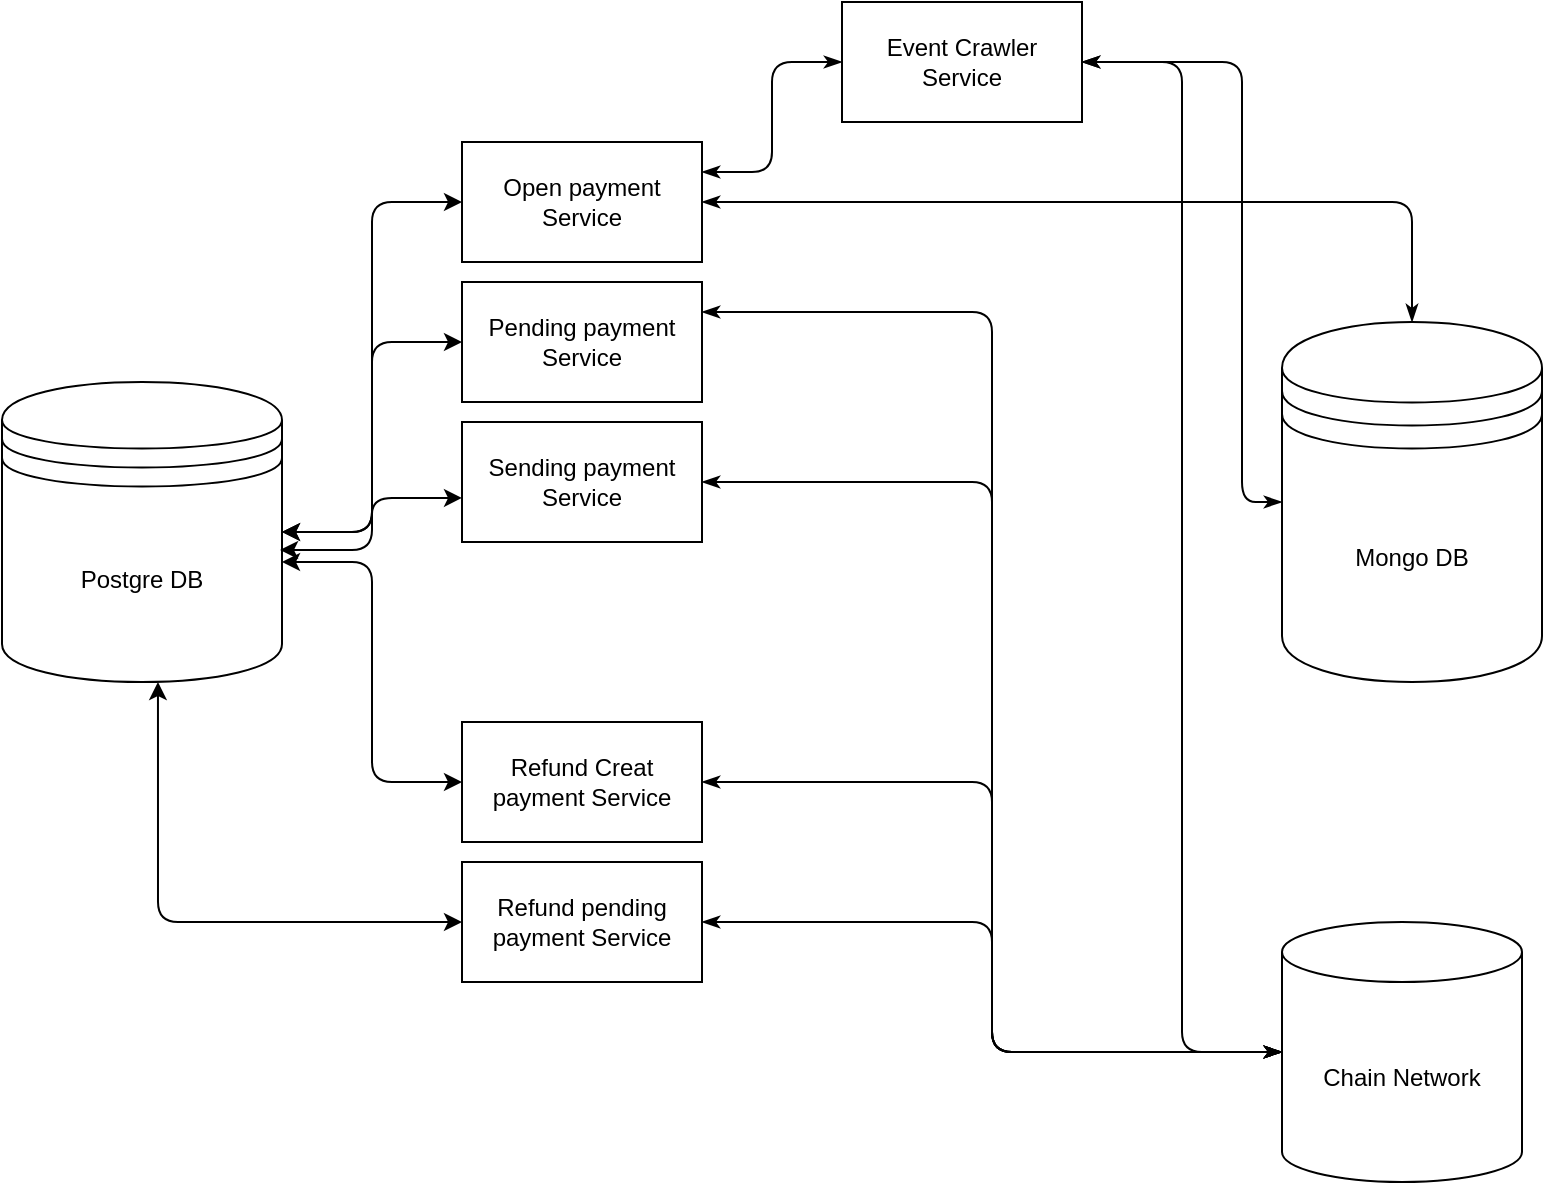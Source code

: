 <mxfile version="18.1.1" type="device" pages="7"><diagram id="TF0tcFa9qk0oS_JKXydZ" name="Bridge_HLA"><mxGraphModel dx="1178" dy="690" grid="1" gridSize="10" guides="1" tooltips="1" connect="1" arrows="1" fold="1" page="1" pageScale="1" pageWidth="827" pageHeight="1169" math="0" shadow="0"><root><mxCell id="0"/><mxCell id="1" parent="0"/><mxCell id="W9TIU-pbX-WAZsCl8Qxp-2" value="Postgre DB" style="shape=datastore;whiteSpace=wrap;html=1;" vertex="1" parent="1"><mxGeometry x="30" y="210" width="140" height="150" as="geometry"/></mxCell><mxCell id="vOGBNAIdI6ty1oXNZUwz-1" style="edgeStyle=orthogonalEdgeStyle;rounded=1;sketch=0;orthogonalLoop=1;jettySize=auto;html=1;exitX=1;exitY=0.5;exitDx=0;exitDy=0;shadow=0;startArrow=classicThin;startFill=1;endArrow=classicThin;endFill=1;" edge="1" parent="1" source="W9TIU-pbX-WAZsCl8Qxp-4" target="W9TIU-pbX-WAZsCl8Qxp-10"><mxGeometry relative="1" as="geometry"/></mxCell><mxCell id="W9TIU-pbX-WAZsCl8Qxp-4" value="Open payment Service" style="rounded=0;whiteSpace=wrap;html=1;" vertex="1" parent="1"><mxGeometry x="260" y="90" width="120" height="60" as="geometry"/></mxCell><mxCell id="W9TIU-pbX-WAZsCl8Qxp-31" style="edgeStyle=orthogonalEdgeStyle;rounded=1;sketch=0;orthogonalLoop=1;jettySize=auto;html=1;exitX=1;exitY=0.5;exitDx=0;exitDy=0;entryX=0;entryY=0.5;entryDx=0;entryDy=0;entryPerimeter=0;shadow=0;startArrow=classicThin;startFill=1;endArrow=classicThin;endFill=1;" edge="1" parent="1" source="W9TIU-pbX-WAZsCl8Qxp-5" target="W9TIU-pbX-WAZsCl8Qxp-28"><mxGeometry relative="1" as="geometry"/></mxCell><mxCell id="W9TIU-pbX-WAZsCl8Qxp-5" value="Sending payment Service" style="rounded=0;whiteSpace=wrap;html=1;" vertex="1" parent="1"><mxGeometry x="260" y="230" width="120" height="60" as="geometry"/></mxCell><mxCell id="W9TIU-pbX-WAZsCl8Qxp-30" style="edgeStyle=orthogonalEdgeStyle;rounded=1;sketch=0;orthogonalLoop=1;jettySize=auto;html=1;exitX=1;exitY=0.25;exitDx=0;exitDy=0;entryX=0;entryY=0.5;entryDx=0;entryDy=0;entryPerimeter=0;shadow=0;startArrow=classicThin;startFill=1;endArrow=classicThin;endFill=1;" edge="1" parent="1" source="W9TIU-pbX-WAZsCl8Qxp-6" target="W9TIU-pbX-WAZsCl8Qxp-28"><mxGeometry relative="1" as="geometry"/></mxCell><mxCell id="W9TIU-pbX-WAZsCl8Qxp-6" value="Pending payment Service" style="rounded=0;whiteSpace=wrap;html=1;" vertex="1" parent="1"><mxGeometry x="260" y="160" width="120" height="60" as="geometry"/></mxCell><mxCell id="W9TIU-pbX-WAZsCl8Qxp-33" style="edgeStyle=orthogonalEdgeStyle;rounded=1;sketch=0;orthogonalLoop=1;jettySize=auto;html=1;exitX=1;exitY=0.5;exitDx=0;exitDy=0;entryX=0;entryY=0.5;entryDx=0;entryDy=0;entryPerimeter=0;shadow=0;startArrow=classicThin;startFill=1;endArrow=classicThin;endFill=1;" edge="1" parent="1" source="W9TIU-pbX-WAZsCl8Qxp-7" target="W9TIU-pbX-WAZsCl8Qxp-28"><mxGeometry relative="1" as="geometry"/></mxCell><mxCell id="W9TIU-pbX-WAZsCl8Qxp-7" value="Refund Creat payment Service" style="rounded=0;whiteSpace=wrap;html=1;" vertex="1" parent="1"><mxGeometry x="260" y="380" width="120" height="60" as="geometry"/></mxCell><mxCell id="W9TIU-pbX-WAZsCl8Qxp-34" style="edgeStyle=orthogonalEdgeStyle;rounded=1;sketch=0;orthogonalLoop=1;jettySize=auto;html=1;exitX=1;exitY=0.5;exitDx=0;exitDy=0;entryX=0;entryY=0.5;entryDx=0;entryDy=0;entryPerimeter=0;shadow=0;startArrow=classicThin;startFill=1;endArrow=classicThin;endFill=1;" edge="1" parent="1" source="W9TIU-pbX-WAZsCl8Qxp-8" target="W9TIU-pbX-WAZsCl8Qxp-28"><mxGeometry relative="1" as="geometry"/></mxCell><mxCell id="W9TIU-pbX-WAZsCl8Qxp-8" value="Refund pending payment Service" style="rounded=0;whiteSpace=wrap;html=1;" vertex="1" parent="1"><mxGeometry x="260" y="450" width="120" height="60" as="geometry"/></mxCell><mxCell id="W9TIU-pbX-WAZsCl8Qxp-29" style="edgeStyle=orthogonalEdgeStyle;rounded=1;orthogonalLoop=1;jettySize=auto;html=1;exitX=0;exitY=0.5;exitDx=0;exitDy=0;entryX=1;entryY=0.25;entryDx=0;entryDy=0;endArrow=classicThin;endFill=1;shadow=0;sketch=0;startArrow=classicThin;startFill=1;" edge="1" parent="1" source="W9TIU-pbX-WAZsCl8Qxp-9" target="W9TIU-pbX-WAZsCl8Qxp-4"><mxGeometry relative="1" as="geometry"/></mxCell><mxCell id="W9TIU-pbX-WAZsCl8Qxp-35" style="edgeStyle=orthogonalEdgeStyle;rounded=1;sketch=0;orthogonalLoop=1;jettySize=auto;html=1;entryX=0;entryY=0.5;entryDx=0;entryDy=0;entryPerimeter=0;shadow=0;startArrow=classicThin;startFill=1;endArrow=classicThin;endFill=1;" edge="1" parent="1" source="W9TIU-pbX-WAZsCl8Qxp-9" target="W9TIU-pbX-WAZsCl8Qxp-28"><mxGeometry relative="1" as="geometry"/></mxCell><mxCell id="W9TIU-pbX-WAZsCl8Qxp-9" value="Event Crawler Service" style="rounded=0;whiteSpace=wrap;html=1;" vertex="1" parent="1"><mxGeometry x="450" y="20" width="120" height="60" as="geometry"/></mxCell><mxCell id="W9TIU-pbX-WAZsCl8Qxp-32" style="edgeStyle=orthogonalEdgeStyle;rounded=1;sketch=0;orthogonalLoop=1;jettySize=auto;html=1;entryX=1;entryY=0.5;entryDx=0;entryDy=0;shadow=0;startArrow=classicThin;startFill=1;endArrow=classicThin;endFill=1;" edge="1" parent="1" source="W9TIU-pbX-WAZsCl8Qxp-10" target="W9TIU-pbX-WAZsCl8Qxp-9"><mxGeometry relative="1" as="geometry"><Array as="points"><mxPoint x="650" y="270"/><mxPoint x="650" y="50"/></Array></mxGeometry></mxCell><mxCell id="W9TIU-pbX-WAZsCl8Qxp-10" value="Mongo DB" style="shape=datastore;whiteSpace=wrap;html=1;" vertex="1" parent="1"><mxGeometry x="670" y="180" width="130" height="180" as="geometry"/></mxCell><mxCell id="W9TIU-pbX-WAZsCl8Qxp-20" value="" style="endArrow=classic;startArrow=classic;html=1;rounded=1;entryX=0;entryY=0.5;entryDx=0;entryDy=0;exitX=0.557;exitY=1;exitDx=0;exitDy=0;exitPerimeter=0;edgeStyle=orthogonalEdgeStyle;" edge="1" parent="1" source="W9TIU-pbX-WAZsCl8Qxp-2" target="W9TIU-pbX-WAZsCl8Qxp-8"><mxGeometry width="50" height="50" relative="1" as="geometry"><mxPoint x="130" y="460" as="sourcePoint"/><mxPoint x="180" y="410" as="targetPoint"/></mxGeometry></mxCell><mxCell id="W9TIU-pbX-WAZsCl8Qxp-21" value="" style="endArrow=classic;startArrow=classic;html=1;rounded=1;entryX=0;entryY=0.5;entryDx=0;entryDy=0;edgeStyle=orthogonalEdgeStyle;" edge="1" parent="1" source="W9TIU-pbX-WAZsCl8Qxp-2" target="W9TIU-pbX-WAZsCl8Qxp-7"><mxGeometry width="50" height="50" relative="1" as="geometry"><mxPoint x="-10.0" y="460" as="sourcePoint"/><mxPoint x="142.02" y="540" as="targetPoint"/><Array as="points"><mxPoint x="215" y="300"/><mxPoint x="215" y="410"/></Array></mxGeometry></mxCell><mxCell id="W9TIU-pbX-WAZsCl8Qxp-22" value="" style="endArrow=classic;startArrow=classic;html=1;rounded=1;entryX=0;entryY=0.633;entryDx=0;entryDy=0;edgeStyle=orthogonalEdgeStyle;entryPerimeter=0;exitX=0.993;exitY=0.56;exitDx=0;exitDy=0;exitPerimeter=0;" edge="1" parent="1" source="W9TIU-pbX-WAZsCl8Qxp-2" target="W9TIU-pbX-WAZsCl8Qxp-5"><mxGeometry width="50" height="50" relative="1" as="geometry"><mxPoint x="180" y="295" as="sourcePoint"/><mxPoint x="270" y="380" as="targetPoint"/></mxGeometry></mxCell><mxCell id="W9TIU-pbX-WAZsCl8Qxp-23" value="" style="endArrow=classic;startArrow=classic;html=1;rounded=1;entryX=0;entryY=0.5;entryDx=0;entryDy=0;edgeStyle=orthogonalEdgeStyle;exitX=1;exitY=0.5;exitDx=0;exitDy=0;startFill=1;" edge="1" parent="1" source="W9TIU-pbX-WAZsCl8Qxp-2" target="W9TIU-pbX-WAZsCl8Qxp-6"><mxGeometry width="50" height="50" relative="1" as="geometry"><mxPoint x="179.02" y="304" as="sourcePoint"/><mxPoint x="270" y="277.98" as="targetPoint"/></mxGeometry></mxCell><mxCell id="W9TIU-pbX-WAZsCl8Qxp-24" value="" style="endArrow=classic;startArrow=classic;html=1;rounded=1;entryX=0;entryY=0.5;entryDx=0;entryDy=0;edgeStyle=orthogonalEdgeStyle;exitX=1;exitY=0.5;exitDx=0;exitDy=0;" edge="1" parent="1" source="W9TIU-pbX-WAZsCl8Qxp-2" target="W9TIU-pbX-WAZsCl8Qxp-4"><mxGeometry width="50" height="50" relative="1" as="geometry"><mxPoint x="180" y="295" as="sourcePoint"/><mxPoint x="270" y="200" as="targetPoint"/></mxGeometry></mxCell><mxCell id="W9TIU-pbX-WAZsCl8Qxp-28" value="Chain Network" style="shape=cylinder3;whiteSpace=wrap;html=1;boundedLbl=1;backgroundOutline=1;size=15;" vertex="1" parent="1"><mxGeometry x="670" y="480" width="120" height="130" as="geometry"/></mxCell></root></mxGraphModel></diagram><diagram id="TyLCGRlnemtjHLc1ENYK" name="bridg_hla_sequence_diagram_open_service"><mxGraphModel dx="1694" dy="991" grid="1" gridSize="10" guides="1" tooltips="1" connect="1" arrows="1" fold="1" page="1" pageScale="1" pageWidth="827" pageHeight="1169" math="0" shadow="0"><root><mxCell id="0"/><mxCell id="1" parent="0"/><mxCell id="sfjdwV3sSFVF3YiT30wl-1" value="open seivce" style="shape=umlLifeline;perimeter=lifelinePerimeter;container=1;collapsible=0;recursiveResize=0;rounded=0;shadow=0;strokeWidth=1;" vertex="1" parent="1"><mxGeometry x="220" y="80" width="100" height="760" as="geometry"/></mxCell><mxCell id="sfjdwV3sSFVF3YiT30wl-2" value="" style="points=[];perimeter=orthogonalPerimeter;rounded=0;shadow=0;strokeWidth=1;" vertex="1" parent="sfjdwV3sSFVF3YiT30wl-1"><mxGeometry x="45" y="70" width="10" height="60" as="geometry"/></mxCell><mxCell id="sfjdwV3sSFVF3YiT30wl-8" value="Create open_payment in db" style="verticalAlign=bottom;endArrow=block;shadow=0;strokeWidth=1;" edge="1" parent="sfjdwV3sSFVF3YiT30wl-1" target="sfjdwV3sSFVF3YiT30wl-15"><mxGeometry x="-0.352" relative="1" as="geometry"><mxPoint x="55" y="90.0" as="sourcePoint"/><mxPoint x="130" y="101" as="targetPoint"/><mxPoint as="offset"/></mxGeometry></mxCell><mxCell id="sfjdwV3sSFVF3YiT30wl-24" value="" style="points=[];perimeter=orthogonalPerimeter;rounded=0;shadow=0;strokeWidth=1;" vertex="1" parent="sfjdwV3sSFVF3YiT30wl-1"><mxGeometry x="45" y="160" width="10" height="470" as="geometry"/></mxCell><mxCell id="sfjdwV3sSFVF3YiT30wl-31" value="" style="html=1;points=[];perimeter=orthogonalPerimeter;" vertex="1" parent="sfjdwV3sSFVF3YiT30wl-1"><mxGeometry x="45" y="260" width="10" height="40" as="geometry"/></mxCell><mxCell id="sfjdwV3sSFVF3YiT30wl-32" value="Trying build and calcilate transaction" style="edgeStyle=orthogonalEdgeStyle;html=1;align=left;spacingLeft=2;endArrow=block;rounded=0;entryX=1;entryY=0;shadow=0;sketch=0;" edge="1" target="sfjdwV3sSFVF3YiT30wl-31" parent="sfjdwV3sSFVF3YiT30wl-1"><mxGeometry relative="1" as="geometry"><mxPoint x="50" y="230" as="sourcePoint"/><Array as="points"><mxPoint x="80" y="230"/></Array></mxGeometry></mxCell><mxCell id="sfjdwV3sSFVF3YiT30wl-5" value="Chain network" style="shape=umlLifeline;perimeter=lifelinePerimeter;container=1;collapsible=0;recursiveResize=0;rounded=0;shadow=0;strokeWidth=1;" vertex="1" parent="1"><mxGeometry x="470" y="80" width="100" height="760" as="geometry"/></mxCell><mxCell id="sfjdwV3sSFVF3YiT30wl-6" value="" style="points=[];perimeter=orthogonalPerimeter;rounded=0;shadow=0;strokeWidth=1;" vertex="1" parent="sfjdwV3sSFVF3YiT30wl-5"><mxGeometry x="45" y="310" width="10" height="30" as="geometry"/></mxCell><mxCell id="sfjdwV3sSFVF3YiT30wl-43" value="" style="points=[];perimeter=orthogonalPerimeter;rounded=0;shadow=0;strokeWidth=1;" vertex="1" parent="sfjdwV3sSFVF3YiT30wl-5"><mxGeometry x="45" y="450" width="10" height="50" as="geometry"/></mxCell><mxCell id="sfjdwV3sSFVF3YiT30wl-50" style="edgeStyle=orthogonalEdgeStyle;rounded=0;sketch=0;orthogonalLoop=1;jettySize=auto;html=1;shadow=0;startArrow=none;startFill=0;endArrow=classicThin;endFill=1;" edge="1" parent="sfjdwV3sSFVF3YiT30wl-5" target="sfjdwV3sSFVF3YiT30wl-15"><mxGeometry relative="1" as="geometry"><mxPoint x="-195" y="594" as="sourcePoint"/><mxPoint x="214.31" y="602.068" as="targetPoint"/><Array as="points"><mxPoint x="-195" y="602"/></Array></mxGeometry></mxCell><mxCell id="sfjdwV3sSFVF3YiT30wl-52" value="&lt;div&gt;Update transaction status&lt;/div&gt;" style="edgeLabel;html=1;align=center;verticalAlign=middle;resizable=0;points=[];" vertex="1" connectable="0" parent="sfjdwV3sSFVF3YiT30wl-50"><mxGeometry x="-0.032" y="1" relative="1" as="geometry"><mxPoint x="-9" y="-8" as="offset"/></mxGeometry></mxCell><mxCell id="sfjdwV3sSFVF3YiT30wl-11" value="mongo db" style="shape=umlLifeline;perimeter=lifelinePerimeter;container=1;collapsible=0;recursiveResize=0;rounded=0;shadow=0;strokeWidth=1;" vertex="1" parent="1"><mxGeometry x="720" y="79" width="100" height="761" as="geometry"/></mxCell><mxCell id="sfjdwV3sSFVF3YiT30wl-12" value="" style="points=[];perimeter=orthogonalPerimeter;rounded=0;shadow=0;strokeWidth=1;" vertex="1" parent="sfjdwV3sSFVF3YiT30wl-11"><mxGeometry x="45" y="250" width="10" height="60" as="geometry"/></mxCell><mxCell id="sfjdwV3sSFVF3YiT30wl-15" value="postge DB" style="shape=umlLifeline;perimeter=lifelinePerimeter;container=1;collapsible=0;recursiveResize=0;rounded=0;shadow=0;strokeWidth=1;" vertex="1" parent="1"><mxGeometry x="602" y="80" width="100" height="760" as="geometry"/></mxCell><mxCell id="sfjdwV3sSFVF3YiT30wl-16" value="" style="points=[];perimeter=orthogonalPerimeter;rounded=0;shadow=0;strokeWidth=1;" vertex="1" parent="sfjdwV3sSFVF3YiT30wl-15"><mxGeometry x="45" y="80" width="10" height="30" as="geometry"/></mxCell><mxCell id="sfjdwV3sSFVF3YiT30wl-28" value="" style="points=[];perimeter=orthogonalPerimeter;rounded=0;shadow=0;strokeWidth=1;" vertex="1" parent="sfjdwV3sSFVF3YiT30wl-15"><mxGeometry x="45" y="171" width="10" height="44" as="geometry"/></mxCell><mxCell id="sfjdwV3sSFVF3YiT30wl-36" value="" style="points=[];perimeter=orthogonalPerimeter;rounded=0;shadow=0;strokeWidth=1;" vertex="1" parent="sfjdwV3sSFVF3YiT30wl-15"><mxGeometry x="45" y="358" width="10" height="44" as="geometry"/></mxCell><mxCell id="sfjdwV3sSFVF3YiT30wl-49" value="" style="points=[];perimeter=orthogonalPerimeter;rounded=0;shadow=0;strokeWidth=1;" vertex="1" parent="sfjdwV3sSFVF3YiT30wl-15"><mxGeometry x="45" y="583" width="10" height="44" as="geometry"/></mxCell><mxCell id="sfjdwV3sSFVF3YiT30wl-17" value="frontend" style="shape=umlLifeline;perimeter=lifelinePerimeter;container=1;collapsible=0;recursiveResize=0;rounded=0;shadow=0;strokeWidth=1;" vertex="1" parent="1"><mxGeometry x="40" y="79" width="100" height="761" as="geometry"/></mxCell><mxCell id="sfjdwV3sSFVF3YiT30wl-18" value="" style="points=[];perimeter=orthogonalPerimeter;rounded=0;shadow=0;strokeWidth=1;" vertex="1" parent="sfjdwV3sSFVF3YiT30wl-17"><mxGeometry x="45" y="70" width="10" height="90" as="geometry"/></mxCell><mxCell id="sfjdwV3sSFVF3YiT30wl-19" value="dispatch" style="verticalAlign=bottom;startArrow=oval;endArrow=block;startSize=8;shadow=0;strokeWidth=1;" edge="1" parent="sfjdwV3sSFVF3YiT30wl-17" target="sfjdwV3sSFVF3YiT30wl-18"><mxGeometry relative="1" as="geometry"><mxPoint x="-15" y="70" as="sourcePoint"/></mxGeometry></mxCell><mxCell id="sfjdwV3sSFVF3YiT30wl-21" style="edgeStyle=orthogonalEdgeStyle;rounded=0;sketch=0;orthogonalLoop=1;jettySize=auto;html=1;shadow=0;startArrow=none;startFill=0;endArrow=classicThin;endFill=1;" edge="1" parent="1" source="sfjdwV3sSFVF3YiT30wl-18" target="sfjdwV3sSFVF3YiT30wl-1"><mxGeometry relative="1" as="geometry"><Array as="points"><mxPoint x="200" y="160"/><mxPoint x="200" y="160"/></Array></mxGeometry></mxCell><mxCell id="sfjdwV3sSFVF3YiT30wl-22" value="payment request" style="edgeLabel;html=1;align=center;verticalAlign=middle;resizable=0;points=[];" vertex="1" connectable="0" parent="sfjdwV3sSFVF3YiT30wl-21"><mxGeometry x="-0.112" y="-2" relative="1" as="geometry"><mxPoint y="-12" as="offset"/></mxGeometry></mxCell><mxCell id="sfjdwV3sSFVF3YiT30wl-23" value="return salt" style="verticalAlign=bottom;endArrow=open;dashed=1;endSize=8;shadow=0;strokeWidth=1;entryX=0.931;entryY=0.264;entryDx=0;entryDy=0;entryPerimeter=0;exitX=-0.223;exitY=0.949;exitDx=0;exitDy=0;exitPerimeter=0;" edge="1" parent="1" source="sfjdwV3sSFVF3YiT30wl-2"><mxGeometry relative="1" as="geometry"><mxPoint x="94.31" y="207.16" as="targetPoint"/><mxPoint x="310" y="207" as="sourcePoint"/></mxGeometry></mxCell><mxCell id="sfjdwV3sSFVF3YiT30wl-25" style="edgeStyle=orthogonalEdgeStyle;rounded=0;sketch=0;orthogonalLoop=1;jettySize=auto;html=1;shadow=0;startArrow=none;startFill=0;endArrow=classicThin;endFill=1;" edge="1" parent="1" source="sfjdwV3sSFVF3YiT30wl-24" target="sfjdwV3sSFVF3YiT30wl-15"><mxGeometry relative="1" as="geometry"><Array as="points"><mxPoint x="360" y="259"/><mxPoint x="360" y="259"/></Array></mxGeometry></mxCell><mxCell id="sfjdwV3sSFVF3YiT30wl-26" value="Get open payments" style="edgeLabel;html=1;align=center;verticalAlign=middle;resizable=0;points=[];" vertex="1" connectable="0" parent="sfjdwV3sSFVF3YiT30wl-25"><mxGeometry x="-0.414" y="3" relative="1" as="geometry"><mxPoint y="-7" as="offset"/></mxGeometry></mxCell><mxCell id="sfjdwV3sSFVF3YiT30wl-27" value="return open payments" style="verticalAlign=bottom;endArrow=open;dashed=1;endSize=8;shadow=0;strokeWidth=1;" edge="1" parent="1" source="sfjdwV3sSFVF3YiT30wl-15" target="sfjdwV3sSFVF3YiT30wl-1"><mxGeometry x="0.517" relative="1" as="geometry"><mxPoint x="350.0" y="290.22" as="targetPoint"/><mxPoint x="518.46" y="290.0" as="sourcePoint"/><Array as="points"><mxPoint x="460" y="290"/></Array><mxPoint as="offset"/></mxGeometry></mxCell><mxCell id="sfjdwV3sSFVF3YiT30wl-34" style="edgeStyle=orthogonalEdgeStyle;rounded=0;sketch=0;orthogonalLoop=1;jettySize=auto;html=1;shadow=0;startArrow=none;startFill=0;endArrow=classicThin;endFill=1;" edge="1" parent="1"><mxGeometry relative="1" as="geometry"><mxPoint x="275" y="407" as="sourcePoint"/><mxPoint x="515" y="407" as="targetPoint"/><Array as="points"><mxPoint x="460" y="407"/><mxPoint x="460" y="407"/></Array></mxGeometry></mxCell><mxCell id="sfjdwV3sSFVF3YiT30wl-35" value="Send trasaction" style="edgeLabel;html=1;align=center;verticalAlign=middle;resizable=0;points=[];" vertex="1" connectable="0" parent="sfjdwV3sSFVF3YiT30wl-34"><mxGeometry x="-0.089" y="-1" relative="1" as="geometry"><mxPoint x="9" y="-13" as="offset"/></mxGeometry></mxCell><mxCell id="sfjdwV3sSFVF3YiT30wl-40" style="edgeStyle=orthogonalEdgeStyle;rounded=0;sketch=0;orthogonalLoop=1;jettySize=auto;html=1;shadow=0;startArrow=none;startFill=0;endArrow=classicThin;endFill=1;" edge="1" parent="1" target="sfjdwV3sSFVF3YiT30wl-15"><mxGeometry relative="1" as="geometry"><mxPoint x="275" y="449" as="sourcePoint"/><mxPoint x="684.31" y="457.068" as="targetPoint"/><Array as="points"><mxPoint x="275" y="457"/></Array></mxGeometry></mxCell><mxCell id="sfjdwV3sSFVF3YiT30wl-41" value="Store transaction hash" style="edgeLabel;html=1;align=center;verticalAlign=middle;resizable=0;points=[];" vertex="1" connectable="0" parent="sfjdwV3sSFVF3YiT30wl-40"><mxGeometry x="-0.718" y="1" relative="1" as="geometry"><mxPoint x="68" y="-7" as="offset"/></mxGeometry></mxCell><mxCell id="sfjdwV3sSFVF3YiT30wl-42" value="Update transaction status to pending" style="edgeLabel;html=1;align=center;verticalAlign=middle;resizable=0;points=[];" vertex="1" connectable="0" parent="sfjdwV3sSFVF3YiT30wl-40"><mxGeometry x="-0.032" y="1" relative="1" as="geometry"><mxPoint x="91" y="-8" as="offset"/></mxGeometry></mxCell><mxCell id="sfjdwV3sSFVF3YiT30wl-44" style="edgeStyle=orthogonalEdgeStyle;rounded=0;sketch=0;orthogonalLoop=1;jettySize=auto;html=1;shadow=0;startArrow=none;startFill=0;endArrow=classicThin;endFill=1;exitX=1.2;exitY=0.649;exitDx=0;exitDy=0;exitPerimeter=0;" edge="1" parent="1" source="sfjdwV3sSFVF3YiT30wl-24"><mxGeometry relative="1" as="geometry"><mxPoint x="300" y="540" as="sourcePoint"/><mxPoint x="516" y="540.0" as="targetPoint"/><Array as="points"><mxPoint x="275" y="545"/><mxPoint x="275" y="540"/></Array></mxGeometry></mxCell><mxCell id="sfjdwV3sSFVF3YiT30wl-45" value="Get transaction status" style="edgeLabel;html=1;align=center;verticalAlign=middle;resizable=0;points=[];" vertex="1" connectable="0" parent="sfjdwV3sSFVF3YiT30wl-44"><mxGeometry x="-0.089" y="-1" relative="1" as="geometry"><mxPoint x="9" y="-13" as="offset"/></mxGeometry></mxCell><mxCell id="sfjdwV3sSFVF3YiT30wl-46" value="return transaction status" style="verticalAlign=bottom;endArrow=open;dashed=1;endSize=8;shadow=0;strokeWidth=1;" edge="1" parent="1" source="sfjdwV3sSFVF3YiT30wl-43" target="sfjdwV3sSFVF3YiT30wl-24"><mxGeometry x="-0.042" relative="1" as="geometry"><mxPoint x="290.001" y="610" as="targetPoint"/><mxPoint x="709.77" y="610" as="sourcePoint"/><Array as="points"><mxPoint x="460" y="570"/></Array><mxPoint as="offset"/></mxGeometry></mxCell><mxCell id="sfjdwV3sSFVF3YiT30wl-47" style="edgeStyle=orthogonalEdgeStyle;rounded=0;sketch=0;orthogonalLoop=1;jettySize=auto;html=1;shadow=0;startArrow=classic;startFill=1;endArrow=classicThin;endFill=1;" edge="1" parent="1" source="sfjdwV3sSFVF3YiT30wl-31" target="sfjdwV3sSFVF3YiT30wl-11"><mxGeometry relative="1" as="geometry"><Array as="points"><mxPoint x="650" y="360"/><mxPoint x="650" y="360"/></Array></mxGeometry></mxCell><mxCell id="sfjdwV3sSFVF3YiT30wl-48" value="Check payment event" style="edgeLabel;html=1;align=center;verticalAlign=middle;resizable=0;points=[];" vertex="1" connectable="0" parent="sfjdwV3sSFVF3YiT30wl-47"><mxGeometry x="-0.668" y="3" relative="1" as="geometry"><mxPoint x="90" y="-7" as="offset"/></mxGeometry></mxCell><mxCell id="o1IbTxJCkV99p-TuyC-n-1" value="open service" style="text;html=1;align=center;verticalAlign=middle;resizable=0;points=[];autosize=1;strokeColor=none;fillColor=none;strokeWidth=8;fontSize=23;" vertex="1" parent="1"><mxGeometry x="305" y="15" width="150" height="30" as="geometry"/></mxCell></root></mxGraphModel></diagram><diagram id="Lv8QjDmNuM4gqqvN0Lsn" name="bridg_hla_sequence_diagram_pending_service"><mxGraphModel dx="1936" dy="1133" grid="1" gridSize="10" guides="1" tooltips="1" connect="1" arrows="1" fold="1" page="1" pageScale="1" pageWidth="827" pageHeight="1169" math="0" shadow="0"><root><mxCell id="0"/><mxCell id="1" parent="0"/><mxCell id="rImScGy-WIkIETs4okoB-1" value="pending service" style="shape=umlLifeline;perimeter=lifelinePerimeter;container=1;collapsible=0;recursiveResize=0;rounded=0;shadow=0;strokeWidth=1;" vertex="1" parent="1"><mxGeometry x="114" y="61" width="100" height="760" as="geometry"/></mxCell><mxCell id="rImScGy-WIkIETs4okoB-4" value="" style="points=[];perimeter=orthogonalPerimeter;rounded=0;shadow=0;strokeWidth=1;" vertex="1" parent="rImScGy-WIkIETs4okoB-1"><mxGeometry x="45" y="160" width="10" height="470" as="geometry"/></mxCell><mxCell id="rImScGy-WIkIETs4okoB-5" value="" style="html=1;points=[];perimeter=orthogonalPerimeter;" vertex="1" parent="rImScGy-WIkIETs4okoB-1"><mxGeometry x="45" y="260" width="10" height="40" as="geometry"/></mxCell><mxCell id="rImScGy-WIkIETs4okoB-6" value="Checking transaction or build trasnaction" style="edgeStyle=orthogonalEdgeStyle;html=1;align=left;spacingLeft=2;endArrow=block;rounded=0;entryX=1;entryY=0;shadow=0;sketch=0;" edge="1" parent="rImScGy-WIkIETs4okoB-1" target="rImScGy-WIkIETs4okoB-5"><mxGeometry relative="1" as="geometry"><mxPoint x="50" y="230" as="sourcePoint"/><Array as="points"><mxPoint x="80" y="230"/></Array></mxGeometry></mxCell><mxCell id="rImScGy-WIkIETs4okoB-7" value="Chain network" style="shape=umlLifeline;perimeter=lifelinePerimeter;container=1;collapsible=0;recursiveResize=0;rounded=0;shadow=0;strokeWidth=1;" vertex="1" parent="1"><mxGeometry x="364" y="61" width="100" height="760" as="geometry"/></mxCell><mxCell id="rImScGy-WIkIETs4okoB-8" value="" style="points=[];perimeter=orthogonalPerimeter;rounded=0;shadow=0;strokeWidth=1;" vertex="1" parent="rImScGy-WIkIETs4okoB-7"><mxGeometry x="45" y="310" width="10" height="30" as="geometry"/></mxCell><mxCell id="rImScGy-WIkIETs4okoB-9" value="" style="points=[];perimeter=orthogonalPerimeter;rounded=0;shadow=0;strokeWidth=1;" vertex="1" parent="rImScGy-WIkIETs4okoB-7"><mxGeometry x="45" y="450" width="10" height="50" as="geometry"/></mxCell><mxCell id="rImScGy-WIkIETs4okoB-10" style="edgeStyle=orthogonalEdgeStyle;rounded=0;sketch=0;orthogonalLoop=1;jettySize=auto;html=1;shadow=0;startArrow=none;startFill=0;endArrow=classicThin;endFill=1;" edge="1" parent="rImScGy-WIkIETs4okoB-7" target="rImScGy-WIkIETs4okoB-14"><mxGeometry relative="1" as="geometry"><mxPoint x="-195" y="594" as="sourcePoint"/><mxPoint x="214.31" y="602.068" as="targetPoint"/><Array as="points"><mxPoint x="-195" y="602"/></Array></mxGeometry></mxCell><mxCell id="rImScGy-WIkIETs4okoB-11" value="&lt;div&gt;Update transaction status&lt;/div&gt;" style="edgeLabel;html=1;align=center;verticalAlign=middle;resizable=0;points=[];" vertex="1" connectable="0" parent="rImScGy-WIkIETs4okoB-10"><mxGeometry x="-0.032" y="1" relative="1" as="geometry"><mxPoint x="-9" y="-8" as="offset"/></mxGeometry></mxCell><mxCell id="rImScGy-WIkIETs4okoB-14" value="postge DB" style="shape=umlLifeline;perimeter=lifelinePerimeter;container=1;collapsible=0;recursiveResize=0;rounded=0;shadow=0;strokeWidth=1;" vertex="1" parent="1"><mxGeometry x="496" y="60" width="100" height="761" as="geometry"/></mxCell><mxCell id="rImScGy-WIkIETs4okoB-16" value="" style="points=[];perimeter=orthogonalPerimeter;rounded=0;shadow=0;strokeWidth=1;" vertex="1" parent="rImScGy-WIkIETs4okoB-14"><mxGeometry x="45" y="171" width="10" height="44" as="geometry"/></mxCell><mxCell id="rImScGy-WIkIETs4okoB-17" value="" style="points=[];perimeter=orthogonalPerimeter;rounded=0;shadow=0;strokeWidth=1;" vertex="1" parent="rImScGy-WIkIETs4okoB-14"><mxGeometry x="45" y="358" width="10" height="44" as="geometry"/></mxCell><mxCell id="rImScGy-WIkIETs4okoB-18" value="" style="points=[];perimeter=orthogonalPerimeter;rounded=0;shadow=0;strokeWidth=1;" vertex="1" parent="rImScGy-WIkIETs4okoB-14"><mxGeometry x="45" y="583" width="10" height="44" as="geometry"/></mxCell><mxCell id="rImScGy-WIkIETs4okoB-19" style="edgeStyle=orthogonalEdgeStyle;rounded=0;sketch=0;orthogonalLoop=1;jettySize=auto;html=1;shadow=0;startArrow=none;startFill=0;endArrow=classicThin;endFill=1;" edge="1" parent="1" source="rImScGy-WIkIETs4okoB-4" target="rImScGy-WIkIETs4okoB-14"><mxGeometry relative="1" as="geometry"><Array as="points"><mxPoint x="254" y="240"/><mxPoint x="254" y="240"/></Array></mxGeometry></mxCell><mxCell id="rImScGy-WIkIETs4okoB-20" value="Get pending payments" style="edgeLabel;html=1;align=center;verticalAlign=middle;resizable=0;points=[];" vertex="1" connectable="0" parent="rImScGy-WIkIETs4okoB-19"><mxGeometry x="-0.414" y="3" relative="1" as="geometry"><mxPoint y="-7" as="offset"/></mxGeometry></mxCell><mxCell id="rImScGy-WIkIETs4okoB-21" value="return pending payments" style="verticalAlign=bottom;endArrow=open;dashed=1;endSize=8;shadow=0;strokeWidth=1;" edge="1" parent="1" source="rImScGy-WIkIETs4okoB-14" target="rImScGy-WIkIETs4okoB-1"><mxGeometry x="0.517" relative="1" as="geometry"><mxPoint x="244.0" y="271.22" as="targetPoint"/><mxPoint x="412.46" y="271.0" as="sourcePoint"/><Array as="points"><mxPoint x="354" y="271"/></Array><mxPoint as="offset"/></mxGeometry></mxCell><mxCell id="rImScGy-WIkIETs4okoB-22" style="edgeStyle=orthogonalEdgeStyle;rounded=0;sketch=0;orthogonalLoop=1;jettySize=auto;html=1;shadow=0;startArrow=none;startFill=0;endArrow=classicThin;endFill=1;" edge="1" parent="1"><mxGeometry relative="1" as="geometry"><mxPoint x="169" y="388" as="sourcePoint"/><mxPoint x="409" y="388" as="targetPoint"/><Array as="points"><mxPoint x="354" y="388"/><mxPoint x="354" y="388"/></Array></mxGeometry></mxCell><mxCell id="rImScGy-WIkIETs4okoB-23" value="Send trasaction" style="edgeLabel;html=1;align=center;verticalAlign=middle;resizable=0;points=[];" vertex="1" connectable="0" parent="rImScGy-WIkIETs4okoB-22"><mxGeometry x="-0.089" y="-1" relative="1" as="geometry"><mxPoint x="9" y="-13" as="offset"/></mxGeometry></mxCell><mxCell id="rImScGy-WIkIETs4okoB-24" style="edgeStyle=orthogonalEdgeStyle;rounded=0;sketch=0;orthogonalLoop=1;jettySize=auto;html=1;shadow=0;startArrow=none;startFill=0;endArrow=classicThin;endFill=1;" edge="1" parent="1" target="rImScGy-WIkIETs4okoB-14"><mxGeometry relative="1" as="geometry"><mxPoint x="169" y="430" as="sourcePoint"/><mxPoint x="578.31" y="438.068" as="targetPoint"/><Array as="points"><mxPoint x="169" y="438"/></Array></mxGeometry></mxCell><mxCell id="rImScGy-WIkIETs4okoB-25" value="Store transaction hash" style="edgeLabel;html=1;align=center;verticalAlign=middle;resizable=0;points=[];" vertex="1" connectable="0" parent="rImScGy-WIkIETs4okoB-24"><mxGeometry x="-0.718" y="1" relative="1" as="geometry"><mxPoint x="68" y="-7" as="offset"/></mxGeometry></mxCell><mxCell id="rImScGy-WIkIETs4okoB-26" value="Update transaction status to sending" style="edgeLabel;html=1;align=center;verticalAlign=middle;resizable=0;points=[];" vertex="1" connectable="0" parent="rImScGy-WIkIETs4okoB-24"><mxGeometry x="-0.032" y="1" relative="1" as="geometry"><mxPoint x="91" y="-8" as="offset"/></mxGeometry></mxCell><mxCell id="rImScGy-WIkIETs4okoB-27" style="edgeStyle=orthogonalEdgeStyle;rounded=0;sketch=0;orthogonalLoop=1;jettySize=auto;html=1;shadow=0;startArrow=none;startFill=0;endArrow=classicThin;endFill=1;exitX=1.2;exitY=0.649;exitDx=0;exitDy=0;exitPerimeter=0;" edge="1" parent="1" source="rImScGy-WIkIETs4okoB-4"><mxGeometry relative="1" as="geometry"><mxPoint x="194" y="521" as="sourcePoint"/><mxPoint x="410" y="521.0" as="targetPoint"/><Array as="points"><mxPoint x="169" y="526"/><mxPoint x="169" y="521"/></Array></mxGeometry></mxCell><mxCell id="rImScGy-WIkIETs4okoB-28" value="Get transaction status" style="edgeLabel;html=1;align=center;verticalAlign=middle;resizable=0;points=[];" vertex="1" connectable="0" parent="rImScGy-WIkIETs4okoB-27"><mxGeometry x="-0.089" y="-1" relative="1" as="geometry"><mxPoint x="9" y="-13" as="offset"/></mxGeometry></mxCell><mxCell id="rImScGy-WIkIETs4okoB-29" value="return transaction status" style="verticalAlign=bottom;endArrow=open;dashed=1;endSize=8;shadow=0;strokeWidth=1;" edge="1" parent="1" source="rImScGy-WIkIETs4okoB-9" target="rImScGy-WIkIETs4okoB-4"><mxGeometry x="-0.042" relative="1" as="geometry"><mxPoint x="184.001" y="591" as="targetPoint"/><mxPoint x="603.77" y="591" as="sourcePoint"/><Array as="points"><mxPoint x="354" y="551"/></Array><mxPoint as="offset"/></mxGeometry></mxCell><mxCell id="CJvYFBoFw5LSkSZj4fR_-1" value="Pending service" style="text;html=1;align=center;verticalAlign=middle;resizable=0;points=[];autosize=1;strokeColor=none;fillColor=none;strokeWidth=8;fontSize=23;" vertex="1" parent="1"><mxGeometry x="324" y="15" width="180" height="30" as="geometry"/></mxCell></root></mxGraphModel></diagram><diagram id="FjOCgwxdAonFI-ShWL-O" name="bridg_hla_sequence_diagram_sending_service"><mxGraphModel dx="1594" dy="933" grid="1" gridSize="10" guides="1" tooltips="1" connect="1" arrows="1" fold="1" page="1" pageScale="1" pageWidth="827" pageHeight="1169" math="0" shadow="0"><root><mxCell id="0"/><mxCell id="1" parent="0"/><mxCell id="WOj0ADx0wFUJi-lI2n45-1" value="Sending service" style="shape=umlLifeline;perimeter=lifelinePerimeter;container=1;collapsible=0;recursiveResize=0;rounded=0;shadow=0;strokeWidth=1;" vertex="1" parent="1"><mxGeometry x="185" y="78" width="100" height="559" as="geometry"/></mxCell><mxCell id="WOj0ADx0wFUJi-lI2n45-2" value="" style="points=[];perimeter=orthogonalPerimeter;rounded=0;shadow=0;strokeWidth=1;" vertex="1" parent="WOj0ADx0wFUJi-lI2n45-1"><mxGeometry x="45" y="160" width="10" height="240" as="geometry"/></mxCell><mxCell id="WOj0ADx0wFUJi-lI2n45-5" value="Chain network" style="shape=umlLifeline;perimeter=lifelinePerimeter;container=1;collapsible=0;recursiveResize=0;rounded=0;shadow=0;strokeWidth=1;" vertex="1" parent="1"><mxGeometry x="435" y="78" width="100" height="559" as="geometry"/></mxCell><mxCell id="WOj0ADx0wFUJi-lI2n45-7" value="" style="points=[];perimeter=orthogonalPerimeter;rounded=0;shadow=0;strokeWidth=1;" vertex="1" parent="WOj0ADx0wFUJi-lI2n45-5"><mxGeometry x="45" y="266" width="10" height="50" as="geometry"/></mxCell><mxCell id="WOj0ADx0wFUJi-lI2n45-10" value="postge DB" style="shape=umlLifeline;perimeter=lifelinePerimeter;container=1;collapsible=0;recursiveResize=0;rounded=0;shadow=0;strokeWidth=1;" vertex="1" parent="1"><mxGeometry x="567" y="77" width="100" height="560" as="geometry"/></mxCell><mxCell id="WOj0ADx0wFUJi-lI2n45-11" value="" style="points=[];perimeter=orthogonalPerimeter;rounded=0;shadow=0;strokeWidth=1;" vertex="1" parent="WOj0ADx0wFUJi-lI2n45-10"><mxGeometry x="45" y="171" width="10" height="44" as="geometry"/></mxCell><mxCell id="WOj0ADx0wFUJi-lI2n45-13" value="" style="points=[];perimeter=orthogonalPerimeter;rounded=0;shadow=0;strokeWidth=1;" vertex="1" parent="WOj0ADx0wFUJi-lI2n45-10"><mxGeometry x="45" y="390" width="10" height="44" as="geometry"/></mxCell><mxCell id="WOj0ADx0wFUJi-lI2n45-14" style="edgeStyle=orthogonalEdgeStyle;rounded=0;sketch=0;orthogonalLoop=1;jettySize=auto;html=1;shadow=0;startArrow=none;startFill=0;endArrow=classicThin;endFill=1;" edge="1" parent="1" source="WOj0ADx0wFUJi-lI2n45-2" target="WOj0ADx0wFUJi-lI2n45-10"><mxGeometry relative="1" as="geometry"><Array as="points"><mxPoint x="325" y="257"/><mxPoint x="325" y="257"/></Array></mxGeometry></mxCell><mxCell id="WOj0ADx0wFUJi-lI2n45-15" value="Get sending payments" style="edgeLabel;html=1;align=center;verticalAlign=middle;resizable=0;points=[];" vertex="1" connectable="0" parent="WOj0ADx0wFUJi-lI2n45-14"><mxGeometry x="-0.414" y="3" relative="1" as="geometry"><mxPoint y="-7" as="offset"/></mxGeometry></mxCell><mxCell id="WOj0ADx0wFUJi-lI2n45-16" value="return sending payments" style="verticalAlign=bottom;endArrow=open;dashed=1;endSize=8;shadow=0;strokeWidth=1;" edge="1" parent="1" source="WOj0ADx0wFUJi-lI2n45-10" target="WOj0ADx0wFUJi-lI2n45-1"><mxGeometry x="0.517" relative="1" as="geometry"><mxPoint x="315.0" y="288.22" as="targetPoint"/><mxPoint x="483.46" y="288.0" as="sourcePoint"/><Array as="points"><mxPoint x="425" y="288"/></Array><mxPoint as="offset"/></mxGeometry></mxCell><mxCell id="WOj0ADx0wFUJi-lI2n45-22" style="edgeStyle=orthogonalEdgeStyle;rounded=0;sketch=0;orthogonalLoop=1;jettySize=auto;html=1;shadow=0;startArrow=none;startFill=0;endArrow=classicThin;endFill=1;entryX=-0.003;entryY=0.094;entryDx=0;entryDy=0;entryPerimeter=0;" edge="1" parent="1" source="WOj0ADx0wFUJi-lI2n45-2" target="WOj0ADx0wFUJi-lI2n45-7"><mxGeometry relative="1" as="geometry"><mxPoint x="245" y="357.03" as="sourcePoint"/><mxPoint x="421" y="428.03" as="targetPoint"/><Array as="points"><mxPoint x="275" y="349"/><mxPoint x="275" y="349"/></Array></mxGeometry></mxCell><mxCell id="WOj0ADx0wFUJi-lI2n45-23" value="Get transaction status" style="edgeLabel;html=1;align=center;verticalAlign=middle;resizable=0;points=[];" vertex="1" connectable="0" parent="WOj0ADx0wFUJi-lI2n45-22"><mxGeometry x="-0.089" y="-1" relative="1" as="geometry"><mxPoint x="9" y="-13" as="offset"/></mxGeometry></mxCell><mxCell id="WOj0ADx0wFUJi-lI2n45-24" value="return transaction status" style="verticalAlign=bottom;endArrow=open;dashed=1;endSize=8;shadow=0;strokeWidth=1;" edge="1" parent="1" source="WOj0ADx0wFUJi-lI2n45-7" target="WOj0ADx0wFUJi-lI2n45-1"><mxGeometry x="-0.042" relative="1" as="geometry"><mxPoint x="285" y="388" as="targetPoint"/><mxPoint x="435" y="387" as="sourcePoint"/><Array as="points"><mxPoint x="415" y="388"/></Array><mxPoint as="offset"/></mxGeometry></mxCell><mxCell id="WOj0ADx0wFUJi-lI2n45-8" style="edgeStyle=orthogonalEdgeStyle;rounded=0;sketch=0;orthogonalLoop=1;jettySize=auto;html=1;shadow=0;startArrow=none;startFill=0;endArrow=classicThin;endFill=1;" edge="1" parent="1" target="WOj0ADx0wFUJi-lI2n45-10" source="WOj0ADx0wFUJi-lI2n45-2"><mxGeometry relative="1" as="geometry"><mxPoint x="295" y="517" as="sourcePoint"/><mxPoint x="649.31" y="680.068" as="targetPoint"/><Array as="points"><mxPoint x="275" y="467"/><mxPoint x="275" y="477"/></Array></mxGeometry></mxCell><mxCell id="WOj0ADx0wFUJi-lI2n45-9" value="&lt;div&gt;Update transaction status&lt;/div&gt;" style="edgeLabel;html=1;align=center;verticalAlign=middle;resizable=0;points=[];" vertex="1" connectable="0" parent="WOj0ADx0wFUJi-lI2n45-8"><mxGeometry x="-0.032" y="1" relative="1" as="geometry"><mxPoint x="-9" y="-8" as="offset"/></mxGeometry></mxCell><mxCell id="IEPQ2ZtfKLW-dSEBofl_-1" value="sending service" style="text;html=1;align=center;verticalAlign=middle;resizable=0;points=[];autosize=1;strokeColor=none;fillColor=none;strokeWidth=8;fontSize=23;" vertex="1" parent="1"><mxGeometry x="323" y="20" width="180" height="30" as="geometry"/></mxCell></root></mxGraphModel></diagram><diagram id="wbsq-rRS510iUzOyy-Ed" name="bridg_hla_sequence_diagram_refund_create_service"><mxGraphModel dx="1936" dy="1133" grid="1" gridSize="10" guides="1" tooltips="1" connect="1" arrows="1" fold="1" page="1" pageScale="1" pageWidth="827" pageHeight="1169" math="0" shadow="0"><root><mxCell id="0"/><mxCell id="1" parent="0"/><mxCell id="lK0NDC-7uX7l9a3RBiNW-1" value="Refund service" style="shape=umlLifeline;perimeter=lifelinePerimeter;container=1;collapsible=0;recursiveResize=0;rounded=0;shadow=0;strokeWidth=1;" vertex="1" parent="1"><mxGeometry x="190" y="151" width="100" height="760" as="geometry"/></mxCell><mxCell id="lK0NDC-7uX7l9a3RBiNW-2" value="" style="points=[];perimeter=orthogonalPerimeter;rounded=0;shadow=0;strokeWidth=1;" vertex="1" parent="lK0NDC-7uX7l9a3RBiNW-1"><mxGeometry x="45" y="160" width="10" height="470" as="geometry"/></mxCell><mxCell id="lK0NDC-7uX7l9a3RBiNW-3" value="" style="html=1;points=[];perimeter=orthogonalPerimeter;" vertex="1" parent="lK0NDC-7uX7l9a3RBiNW-1"><mxGeometry x="45" y="260" width="10" height="40" as="geometry"/></mxCell><mxCell id="lK0NDC-7uX7l9a3RBiNW-4" value="Checking transaction or build trasnaction" style="edgeStyle=orthogonalEdgeStyle;html=1;align=left;spacingLeft=2;endArrow=block;rounded=0;entryX=1;entryY=0;shadow=0;sketch=0;" edge="1" parent="lK0NDC-7uX7l9a3RBiNW-1" target="lK0NDC-7uX7l9a3RBiNW-3"><mxGeometry relative="1" as="geometry"><mxPoint x="50" y="230" as="sourcePoint"/><Array as="points"><mxPoint x="80" y="230"/></Array></mxGeometry></mxCell><mxCell id="lK0NDC-7uX7l9a3RBiNW-5" value="Chain network" style="shape=umlLifeline;perimeter=lifelinePerimeter;container=1;collapsible=0;recursiveResize=0;rounded=0;shadow=0;strokeWidth=1;" vertex="1" parent="1"><mxGeometry x="440" y="151" width="100" height="760" as="geometry"/></mxCell><mxCell id="lK0NDC-7uX7l9a3RBiNW-6" value="" style="points=[];perimeter=orthogonalPerimeter;rounded=0;shadow=0;strokeWidth=1;" vertex="1" parent="lK0NDC-7uX7l9a3RBiNW-5"><mxGeometry x="45" y="310" width="10" height="30" as="geometry"/></mxCell><mxCell id="lK0NDC-7uX7l9a3RBiNW-7" value="" style="points=[];perimeter=orthogonalPerimeter;rounded=0;shadow=0;strokeWidth=1;" vertex="1" parent="lK0NDC-7uX7l9a3RBiNW-5"><mxGeometry x="45" y="450" width="10" height="50" as="geometry"/></mxCell><mxCell id="lK0NDC-7uX7l9a3RBiNW-8" style="edgeStyle=orthogonalEdgeStyle;rounded=0;sketch=0;orthogonalLoop=1;jettySize=auto;html=1;shadow=0;startArrow=none;startFill=0;endArrow=classicThin;endFill=1;" edge="1" parent="lK0NDC-7uX7l9a3RBiNW-5" target="lK0NDC-7uX7l9a3RBiNW-10"><mxGeometry relative="1" as="geometry"><mxPoint x="-195" y="594" as="sourcePoint"/><mxPoint x="214.31" y="602.068" as="targetPoint"/><Array as="points"><mxPoint x="-195" y="602"/></Array></mxGeometry></mxCell><mxCell id="lK0NDC-7uX7l9a3RBiNW-9" value="&lt;div&gt;Update transaction status&lt;/div&gt;" style="edgeLabel;html=1;align=center;verticalAlign=middle;resizable=0;points=[];" vertex="1" connectable="0" parent="lK0NDC-7uX7l9a3RBiNW-8"><mxGeometry x="-0.032" y="1" relative="1" as="geometry"><mxPoint x="-9" y="-8" as="offset"/></mxGeometry></mxCell><mxCell id="lK0NDC-7uX7l9a3RBiNW-10" value="postge DB" style="shape=umlLifeline;perimeter=lifelinePerimeter;container=1;collapsible=0;recursiveResize=0;rounded=0;shadow=0;strokeWidth=1;" vertex="1" parent="1"><mxGeometry x="572" y="150" width="100" height="761" as="geometry"/></mxCell><mxCell id="lK0NDC-7uX7l9a3RBiNW-11" value="" style="points=[];perimeter=orthogonalPerimeter;rounded=0;shadow=0;strokeWidth=1;" vertex="1" parent="lK0NDC-7uX7l9a3RBiNW-10"><mxGeometry x="45" y="171" width="10" height="44" as="geometry"/></mxCell><mxCell id="lK0NDC-7uX7l9a3RBiNW-12" value="" style="points=[];perimeter=orthogonalPerimeter;rounded=0;shadow=0;strokeWidth=1;" vertex="1" parent="lK0NDC-7uX7l9a3RBiNW-10"><mxGeometry x="45" y="358" width="10" height="44" as="geometry"/></mxCell><mxCell id="lK0NDC-7uX7l9a3RBiNW-13" value="" style="points=[];perimeter=orthogonalPerimeter;rounded=0;shadow=0;strokeWidth=1;" vertex="1" parent="lK0NDC-7uX7l9a3RBiNW-10"><mxGeometry x="45" y="583" width="10" height="44" as="geometry"/></mxCell><mxCell id="lK0NDC-7uX7l9a3RBiNW-14" style="edgeStyle=orthogonalEdgeStyle;rounded=0;sketch=0;orthogonalLoop=1;jettySize=auto;html=1;shadow=0;startArrow=none;startFill=0;endArrow=classicThin;endFill=1;" edge="1" parent="1" source="lK0NDC-7uX7l9a3RBiNW-2" target="lK0NDC-7uX7l9a3RBiNW-10"><mxGeometry relative="1" as="geometry"><Array as="points"><mxPoint x="330" y="330"/><mxPoint x="330" y="330"/></Array></mxGeometry></mxCell><mxCell id="lK0NDC-7uX7l9a3RBiNW-15" value="Get refund_create payments" style="edgeLabel;html=1;align=center;verticalAlign=middle;resizable=0;points=[];" vertex="1" connectable="0" parent="lK0NDC-7uX7l9a3RBiNW-14"><mxGeometry x="-0.414" y="3" relative="1" as="geometry"><mxPoint y="-7" as="offset"/></mxGeometry></mxCell><mxCell id="lK0NDC-7uX7l9a3RBiNW-16" value="return refund_create payments" style="verticalAlign=bottom;endArrow=open;dashed=1;endSize=8;shadow=0;strokeWidth=1;" edge="1" parent="1" source="lK0NDC-7uX7l9a3RBiNW-10" target="lK0NDC-7uX7l9a3RBiNW-1"><mxGeometry x="0.34" y="-1" relative="1" as="geometry"><mxPoint x="320.0" y="361.22" as="targetPoint"/><mxPoint x="488.46" y="361.0" as="sourcePoint"/><Array as="points"><mxPoint x="430" y="361"/></Array><mxPoint as="offset"/></mxGeometry></mxCell><mxCell id="lK0NDC-7uX7l9a3RBiNW-17" style="edgeStyle=orthogonalEdgeStyle;rounded=0;sketch=0;orthogonalLoop=1;jettySize=auto;html=1;shadow=0;startArrow=none;startFill=0;endArrow=classicThin;endFill=1;" edge="1" parent="1"><mxGeometry relative="1" as="geometry"><mxPoint x="245" y="478.0" as="sourcePoint"/><mxPoint x="485" y="478.0" as="targetPoint"/><Array as="points"><mxPoint x="430" y="478"/><mxPoint x="430" y="478"/></Array></mxGeometry></mxCell><mxCell id="lK0NDC-7uX7l9a3RBiNW-18" value="Send trasaction" style="edgeLabel;html=1;align=center;verticalAlign=middle;resizable=0;points=[];" vertex="1" connectable="0" parent="lK0NDC-7uX7l9a3RBiNW-17"><mxGeometry x="-0.089" y="-1" relative="1" as="geometry"><mxPoint x="9" y="-13" as="offset"/></mxGeometry></mxCell><mxCell id="lK0NDC-7uX7l9a3RBiNW-19" style="edgeStyle=orthogonalEdgeStyle;rounded=0;sketch=0;orthogonalLoop=1;jettySize=auto;html=1;shadow=0;startArrow=none;startFill=0;endArrow=classicThin;endFill=1;" edge="1" parent="1" target="lK0NDC-7uX7l9a3RBiNW-10"><mxGeometry relative="1" as="geometry"><mxPoint x="245" y="520" as="sourcePoint"/><mxPoint x="654.31" y="528.068" as="targetPoint"/><Array as="points"><mxPoint x="245" y="528"/></Array></mxGeometry></mxCell><mxCell id="lK0NDC-7uX7l9a3RBiNW-20" value="Store transaction hash" style="edgeLabel;html=1;align=center;verticalAlign=middle;resizable=0;points=[];" vertex="1" connectable="0" parent="lK0NDC-7uX7l9a3RBiNW-19"><mxGeometry x="-0.718" y="1" relative="1" as="geometry"><mxPoint x="24" y="-9" as="offset"/></mxGeometry></mxCell><mxCell id="lK0NDC-7uX7l9a3RBiNW-21" value="Update transaction status to refund_sending" style="edgeLabel;html=1;align=center;verticalAlign=middle;resizable=0;points=[];" vertex="1" connectable="0" parent="lK0NDC-7uX7l9a3RBiNW-19"><mxGeometry x="-0.032" y="1" relative="1" as="geometry"><mxPoint x="67" y="-8" as="offset"/></mxGeometry></mxCell><mxCell id="lK0NDC-7uX7l9a3RBiNW-22" style="edgeStyle=orthogonalEdgeStyle;rounded=0;sketch=0;orthogonalLoop=1;jettySize=auto;html=1;shadow=0;startArrow=none;startFill=0;endArrow=classicThin;endFill=1;exitX=1.2;exitY=0.649;exitDx=0;exitDy=0;exitPerimeter=0;" edge="1" parent="1" source="lK0NDC-7uX7l9a3RBiNW-2"><mxGeometry relative="1" as="geometry"><mxPoint x="270" y="611" as="sourcePoint"/><mxPoint x="486" y="611.0" as="targetPoint"/><Array as="points"><mxPoint x="245" y="616"/><mxPoint x="245" y="611"/></Array></mxGeometry></mxCell><mxCell id="lK0NDC-7uX7l9a3RBiNW-23" value="Get transaction status" style="edgeLabel;html=1;align=center;verticalAlign=middle;resizable=0;points=[];" vertex="1" connectable="0" parent="lK0NDC-7uX7l9a3RBiNW-22"><mxGeometry x="-0.089" y="-1" relative="1" as="geometry"><mxPoint x="9" y="-13" as="offset"/></mxGeometry></mxCell><mxCell id="lK0NDC-7uX7l9a3RBiNW-24" value="return transaction status" style="verticalAlign=bottom;endArrow=open;dashed=1;endSize=8;shadow=0;strokeWidth=1;" edge="1" parent="1" source="lK0NDC-7uX7l9a3RBiNW-7" target="lK0NDC-7uX7l9a3RBiNW-2"><mxGeometry x="-0.042" relative="1" as="geometry"><mxPoint x="260.001" y="681" as="targetPoint"/><mxPoint x="679.77" y="681" as="sourcePoint"/><Array as="points"><mxPoint x="430" y="641"/></Array><mxPoint as="offset"/></mxGeometry></mxCell><mxCell id="s770jyjDLLGnuVsnbira-1" value="Refund open service" style="text;html=1;align=center;verticalAlign=middle;resizable=0;points=[];autosize=1;strokeColor=none;fillColor=none;strokeWidth=8;fontSize=23;" vertex="1" parent="1"><mxGeometry x="299" y="70" width="230" height="30" as="geometry"/></mxCell></root></mxGraphModel></diagram><diagram id="PaDuJtLlsFaWvAvII46F" name="bridg_hla_sequence_diagram_refund_sending_service"><mxGraphModel dx="1594" dy="933" grid="1" gridSize="10" guides="1" tooltips="1" connect="1" arrows="1" fold="1" page="1" pageScale="1" pageWidth="827" pageHeight="1169" math="0" shadow="0"><root><mxCell id="0"/><mxCell id="1" parent="0"/><mxCell id="GK__CsnyPqbS4DD_OmOs-1" value="Refund sending service" style="shape=umlLifeline;perimeter=lifelinePerimeter;container=1;collapsible=0;recursiveResize=0;rounded=0;shadow=0;strokeWidth=1;" vertex="1" parent="1"><mxGeometry x="145" y="121" width="154" height="760" as="geometry"/></mxCell><mxCell id="GK__CsnyPqbS4DD_OmOs-2" value="" style="points=[];perimeter=orthogonalPerimeter;rounded=0;shadow=0;strokeWidth=1;" vertex="1" parent="GK__CsnyPqbS4DD_OmOs-1"><mxGeometry x="71" y="160" width="10" height="470" as="geometry"/></mxCell><mxCell id="GK__CsnyPqbS4DD_OmOs-5" value="Chain network" style="shape=umlLifeline;perimeter=lifelinePerimeter;container=1;collapsible=0;recursiveResize=0;rounded=0;shadow=0;strokeWidth=1;" vertex="1" parent="1"><mxGeometry x="449" y="121" width="100" height="760" as="geometry"/></mxCell><mxCell id="GK__CsnyPqbS4DD_OmOs-7" value="" style="points=[];perimeter=orthogonalPerimeter;rounded=0;shadow=0;strokeWidth=1;" vertex="1" parent="GK__CsnyPqbS4DD_OmOs-5"><mxGeometry x="45" y="450" width="10" height="50" as="geometry"/></mxCell><mxCell id="GK__CsnyPqbS4DD_OmOs-10" value="postge DB" style="shape=umlLifeline;perimeter=lifelinePerimeter;container=1;collapsible=0;recursiveResize=0;rounded=0;shadow=0;strokeWidth=1;" vertex="1" parent="1"><mxGeometry x="581" y="120" width="100" height="761" as="geometry"/></mxCell><mxCell id="GK__CsnyPqbS4DD_OmOs-11" value="" style="points=[];perimeter=orthogonalPerimeter;rounded=0;shadow=0;strokeWidth=1;" vertex="1" parent="GK__CsnyPqbS4DD_OmOs-10"><mxGeometry x="45" y="171" width="10" height="44" as="geometry"/></mxCell><mxCell id="GK__CsnyPqbS4DD_OmOs-13" value="" style="points=[];perimeter=orthogonalPerimeter;rounded=0;shadow=0;strokeWidth=1;" vertex="1" parent="GK__CsnyPqbS4DD_OmOs-10"><mxGeometry x="45" y="583" width="10" height="44" as="geometry"/></mxCell><mxCell id="GK__CsnyPqbS4DD_OmOs-14" style="edgeStyle=orthogonalEdgeStyle;rounded=0;sketch=0;orthogonalLoop=1;jettySize=auto;html=1;shadow=0;startArrow=none;startFill=0;endArrow=classicThin;endFill=1;" edge="1" parent="1" source="GK__CsnyPqbS4DD_OmOs-2" target="GK__CsnyPqbS4DD_OmOs-10"><mxGeometry relative="1" as="geometry"><Array as="points"><mxPoint x="339" y="300"/><mxPoint x="339" y="300"/></Array></mxGeometry></mxCell><mxCell id="GK__CsnyPqbS4DD_OmOs-15" value="Get refund_sending payments" style="edgeLabel;html=1;align=center;verticalAlign=middle;resizable=0;points=[];" vertex="1" connectable="0" parent="GK__CsnyPqbS4DD_OmOs-14"><mxGeometry x="-0.414" y="3" relative="1" as="geometry"><mxPoint y="-7" as="offset"/></mxGeometry></mxCell><mxCell id="GK__CsnyPqbS4DD_OmOs-16" value="return refund_sending payments" style="verticalAlign=bottom;endArrow=open;dashed=1;endSize=8;shadow=0;strokeWidth=1;" edge="1" parent="1" source="GK__CsnyPqbS4DD_OmOs-10" target="GK__CsnyPqbS4DD_OmOs-1"><mxGeometry x="0.34" y="-1" relative="1" as="geometry"><mxPoint x="329.0" y="331.22" as="targetPoint"/><mxPoint x="497.46" y="331.0" as="sourcePoint"/><Array as="points"><mxPoint x="439" y="331"/></Array><mxPoint as="offset"/></mxGeometry></mxCell><mxCell id="GK__CsnyPqbS4DD_OmOs-22" style="edgeStyle=orthogonalEdgeStyle;rounded=0;sketch=0;orthogonalLoop=1;jettySize=auto;html=1;shadow=0;startArrow=none;startFill=0;endArrow=classicThin;endFill=1;exitX=1.2;exitY=0.649;exitDx=0;exitDy=0;exitPerimeter=0;" edge="1" parent="1" source="GK__CsnyPqbS4DD_OmOs-2"><mxGeometry relative="1" as="geometry"><mxPoint x="279" y="581" as="sourcePoint"/><mxPoint x="495" y="581.0" as="targetPoint"/><Array as="points"><mxPoint x="254" y="586"/><mxPoint x="254" y="581"/></Array></mxGeometry></mxCell><mxCell id="GK__CsnyPqbS4DD_OmOs-23" value="Get transaction status" style="edgeLabel;html=1;align=center;verticalAlign=middle;resizable=0;points=[];" vertex="1" connectable="0" parent="GK__CsnyPqbS4DD_OmOs-22"><mxGeometry x="-0.089" y="-1" relative="1" as="geometry"><mxPoint x="9" y="-13" as="offset"/></mxGeometry></mxCell><mxCell id="GK__CsnyPqbS4DD_OmOs-24" value="return transaction status" style="verticalAlign=bottom;endArrow=open;dashed=1;endSize=8;shadow=0;strokeWidth=1;" edge="1" parent="1" source="GK__CsnyPqbS4DD_OmOs-7" target="GK__CsnyPqbS4DD_OmOs-2"><mxGeometry x="-0.042" relative="1" as="geometry"><mxPoint x="269.001" y="651" as="targetPoint"/><mxPoint x="688.77" y="651" as="sourcePoint"/><Array as="points"><mxPoint x="439" y="611"/></Array><mxPoint as="offset"/></mxGeometry></mxCell><mxCell id="GK__CsnyPqbS4DD_OmOs-8" style="edgeStyle=orthogonalEdgeStyle;rounded=0;sketch=0;orthogonalLoop=1;jettySize=auto;html=1;shadow=0;startArrow=none;startFill=0;endArrow=classicThin;endFill=1;exitX=1.25;exitY=0.927;exitDx=0;exitDy=0;exitPerimeter=0;" edge="1" parent="1" target="GK__CsnyPqbS4DD_OmOs-10" source="GK__CsnyPqbS4DD_OmOs-2"><mxGeometry relative="1" as="geometry"><mxPoint x="254" y="715" as="sourcePoint"/><mxPoint x="663.31" y="723.068" as="targetPoint"/><Array as="points"><mxPoint x="254" y="717"/><mxPoint x="254" y="723"/></Array></mxGeometry></mxCell><mxCell id="GK__CsnyPqbS4DD_OmOs-9" value="&lt;div&gt;Update transaction status&lt;/div&gt;" style="edgeLabel;html=1;align=center;verticalAlign=middle;resizable=0;points=[];" vertex="1" connectable="0" parent="GK__CsnyPqbS4DD_OmOs-8"><mxGeometry x="-0.032" y="1" relative="1" as="geometry"><mxPoint x="-9" y="-8" as="offset"/></mxGeometry></mxCell><mxCell id="6MyQHzU-yVXYqiNH8K7O-1" value="Refund sending service" style="text;html=1;align=center;verticalAlign=middle;resizable=0;points=[];autosize=1;strokeColor=none;fillColor=none;strokeWidth=8;fontSize=23;" vertex="1" parent="1"><mxGeometry x="283" y="30" width="260" height="30" as="geometry"/></mxCell></root></mxGraphModel></diagram><diagram id="YoDAKYVenzr3INvSFaKS" name="bridg_hla_sequence_diagram_event_crawler"><mxGraphModel dx="1694" dy="991" grid="1" gridSize="10" guides="1" tooltips="1" connect="1" arrows="1" fold="1" page="1" pageScale="1" pageWidth="827" pageHeight="1169" math="0" shadow="0"><root><mxCell id="0"/><mxCell id="1" parent="0"/><mxCell id="zcfU_uj1VW-xFI7GFVb7-1" value="Event crawler service" style="text;html=1;align=center;verticalAlign=middle;resizable=0;points=[];autosize=1;strokeColor=none;fillColor=none;strokeWidth=8;fontSize=21;" vertex="1" parent="1"><mxGeometry x="318" y="40" width="210" height="30" as="geometry"/></mxCell><mxCell id="O04Akw40IGaFmYm4leR9-1" value="service" style="shape=umlLifeline;perimeter=lifelinePerimeter;container=1;collapsible=0;recursiveResize=0;rounded=0;shadow=0;strokeWidth=1;" vertex="1" parent="1"><mxGeometry x="145" y="121" width="154" height="519" as="geometry"/></mxCell><mxCell id="O04Akw40IGaFmYm4leR9-2" value="" style="points=[];perimeter=orthogonalPerimeter;rounded=0;shadow=0;strokeWidth=1;" vertex="1" parent="O04Akw40IGaFmYm4leR9-1"><mxGeometry x="72" y="79" width="10" height="301" as="geometry"/></mxCell><mxCell id="O04Akw40IGaFmYm4leR9-3" value="Chain network" style="shape=umlLifeline;perimeter=lifelinePerimeter;container=1;collapsible=0;recursiveResize=0;rounded=0;shadow=0;strokeWidth=1;" vertex="1" parent="1"><mxGeometry x="449" y="121" width="100" height="519" as="geometry"/></mxCell><mxCell id="O04Akw40IGaFmYm4leR9-4" value="" style="points=[];perimeter=orthogonalPerimeter;rounded=0;shadow=0;strokeWidth=1;" vertex="1" parent="O04Akw40IGaFmYm4leR9-3"><mxGeometry x="45" y="199" width="10" height="50" as="geometry"/></mxCell><mxCell id="O04Akw40IGaFmYm4leR9-5" value="mongo DB" style="shape=umlLifeline;perimeter=lifelinePerimeter;container=1;collapsible=0;recursiveResize=0;rounded=0;shadow=0;strokeWidth=1;" vertex="1" parent="1"><mxGeometry x="581" y="120" width="100" height="520" as="geometry"/></mxCell><mxCell id="O04Akw40IGaFmYm4leR9-6" value="" style="points=[];perimeter=orthogonalPerimeter;rounded=0;shadow=0;strokeWidth=1;" vertex="1" parent="O04Akw40IGaFmYm4leR9-5"><mxGeometry x="45" y="80" width="10" height="44" as="geometry"/></mxCell><mxCell id="FFJh0Kg6YOAkAgPTUVUZ-5" value="" style="points=[];perimeter=orthogonalPerimeter;rounded=0;shadow=0;strokeWidth=1;" vertex="1" parent="O04Akw40IGaFmYm4leR9-5"><mxGeometry x="45" y="320" width="10" height="44" as="geometry"/></mxCell><mxCell id="P1WGXR0l_WakTAXWesFJ-1" style="edgeStyle=orthogonalEdgeStyle;rounded=0;sketch=0;orthogonalLoop=1;jettySize=auto;html=1;shadow=0;fontSize=18;startArrow=none;startFill=0;endArrow=classicThin;endFill=1;exitX=1.245;exitY=0.031;exitDx=0;exitDy=0;exitPerimeter=0;entryX=0;entryY=0.154;entryDx=0;entryDy=0;entryPerimeter=0;" edge="1" parent="1" source="O04Akw40IGaFmYm4leR9-2" target="O04Akw40IGaFmYm4leR9-6"><mxGeometry relative="1" as="geometry"><mxPoint x="580" y="222" as="targetPoint"/><Array as="points"><mxPoint x="230" y="207"/></Array></mxGeometry></mxCell><mxCell id="P1WGXR0l_WakTAXWesFJ-2" value="get chains info" style="edgeLabel;html=1;align=center;verticalAlign=middle;resizable=0;points=[];fontSize=11;" vertex="1" connectable="0" parent="P1WGXR0l_WakTAXWesFJ-1"><mxGeometry x="-0.295" y="-2" relative="1" as="geometry"><mxPoint y="-15" as="offset"/></mxGeometry></mxCell><mxCell id="FFJh0Kg6YOAkAgPTUVUZ-1" value="return chains list" style="verticalAlign=bottom;endArrow=open;dashed=1;endSize=8;shadow=0;strokeWidth=1;entryX=1.383;entryY=0.116;entryDx=0;entryDy=0;entryPerimeter=0;" edge="1" parent="1"><mxGeometry x="0.34" y="-1" relative="1" as="geometry"><mxPoint x="230.83" y="236.16" as="targetPoint"/><mxPoint x="620" y="236" as="sourcePoint"/><Array as="points"><mxPoint x="460" y="236"/></Array><mxPoint as="offset"/></mxGeometry></mxCell><mxCell id="FFJh0Kg6YOAkAgPTUVUZ-2" style="edgeStyle=orthogonalEdgeStyle;rounded=0;sketch=0;orthogonalLoop=1;jettySize=auto;html=1;shadow=0;fontSize=18;startArrow=none;startFill=0;endArrow=classicThin;endFill=1;exitX=0.969;exitY=0.535;exitDx=0;exitDy=0;exitPerimeter=0;" edge="1" parent="1" source="O04Akw40IGaFmYm4leR9-2" target="O04Akw40IGaFmYm4leR9-3"><mxGeometry relative="1" as="geometry"><mxPoint x="230.0" y="341.28" as="sourcePoint"/><mxPoint x="430" y="330" as="targetPoint"/><Array as="points"><mxPoint x="227" y="330"/></Array></mxGeometry></mxCell><mxCell id="FFJh0Kg6YOAkAgPTUVUZ-3" value="get events for each chain" style="edgeLabel;html=1;align=center;verticalAlign=middle;resizable=0;points=[];fontSize=11;" vertex="1" connectable="0" parent="FFJh0Kg6YOAkAgPTUVUZ-2"><mxGeometry x="-0.295" y="-2" relative="1" as="geometry"><mxPoint y="-15" as="offset"/></mxGeometry></mxCell><mxCell id="FFJh0Kg6YOAkAgPTUVUZ-4" value="return events list" style="verticalAlign=bottom;endArrow=open;dashed=1;endSize=8;shadow=0;strokeWidth=1;" edge="1" parent="1" source="O04Akw40IGaFmYm4leR9-4" target="O04Akw40IGaFmYm4leR9-1"><mxGeometry x="0.34" y="-1" relative="1" as="geometry"><mxPoint x="228.41" y="360.16" as="targetPoint"/><mxPoint x="617.58" y="360" as="sourcePoint"/><Array as="points"><mxPoint x="457.58" y="360"/></Array><mxPoint as="offset"/></mxGeometry></mxCell><mxCell id="FFJh0Kg6YOAkAgPTUVUZ-6" style="edgeStyle=orthogonalEdgeStyle;rounded=0;sketch=0;orthogonalLoop=1;jettySize=auto;html=1;shadow=0;fontSize=18;startArrow=none;startFill=0;endArrow=classicThin;endFill=1;entryX=0;entryY=0.28;entryDx=0;entryDy=0;entryPerimeter=0;exitX=1.314;exitY=0.824;exitDx=0;exitDy=0;exitPerimeter=0;" edge="1" parent="1" source="O04Akw40IGaFmYm4leR9-2" target="FFJh0Kg6YOAkAgPTUVUZ-5"><mxGeometry relative="1" as="geometry"><mxPoint x="310.0" y="469.13" as="sourcePoint"/><mxPoint x="581.81" y="459.996" as="targetPoint"/><Array as="points"/></mxGeometry></mxCell><mxCell id="FFJh0Kg6YOAkAgPTUVUZ-7" value="insert events list to db" style="edgeLabel;html=1;align=center;verticalAlign=middle;resizable=0;points=[];fontSize=11;" vertex="1" connectable="0" parent="FFJh0Kg6YOAkAgPTUVUZ-6"><mxGeometry x="-0.295" y="-2" relative="1" as="geometry"><mxPoint y="-15" as="offset"/></mxGeometry></mxCell></root></mxGraphModel></diagram></mxfile>